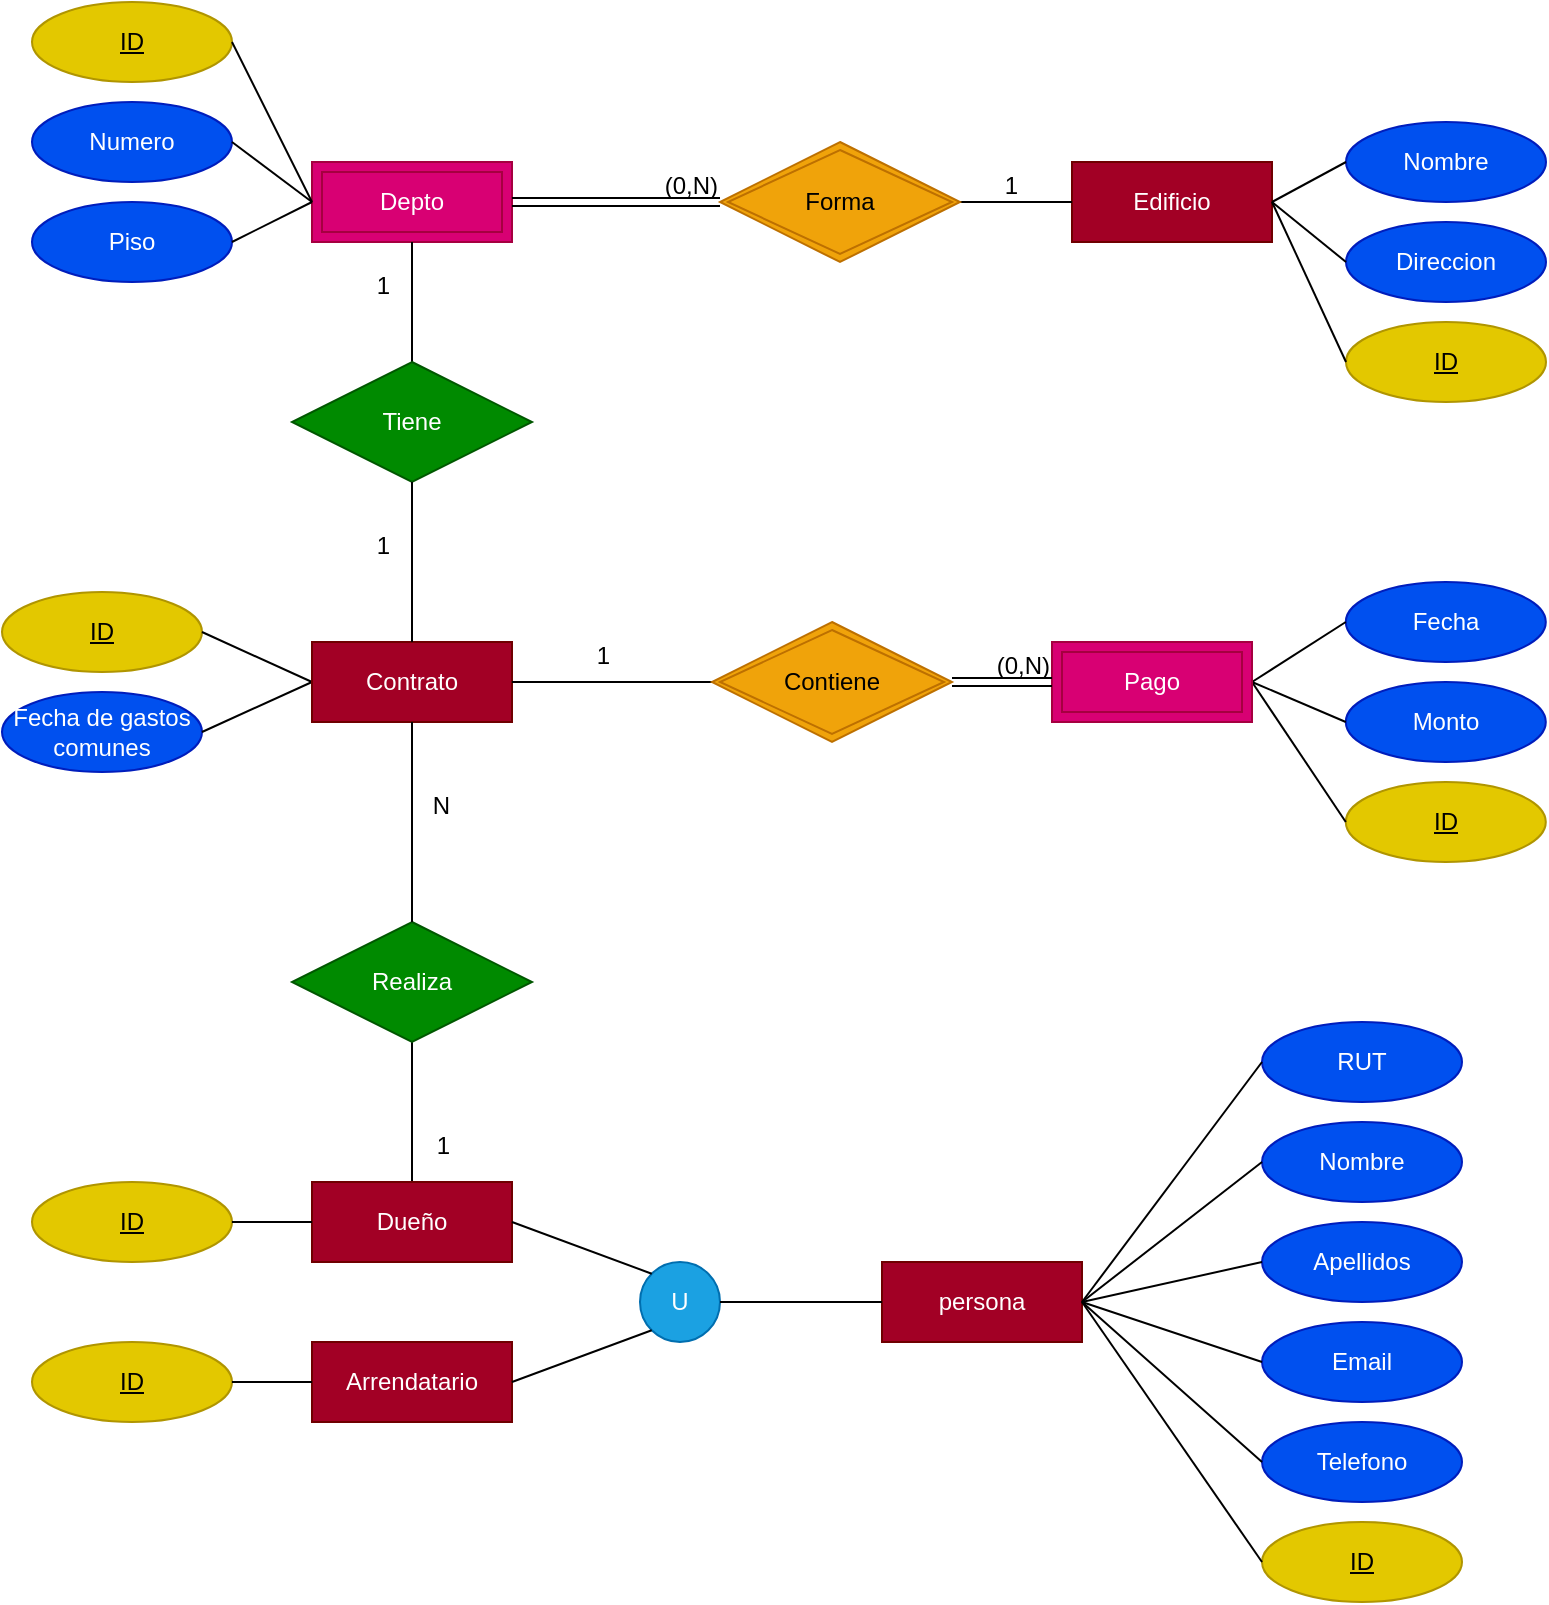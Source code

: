 <mxfile version="21.6.8" type="device">
  <diagram name="Página-1" id="DmiOHVu3LQXbUyQUYtL3">
    <mxGraphModel dx="1036" dy="1783" grid="1" gridSize="10" guides="1" tooltips="1" connect="1" arrows="1" fold="1" page="1" pageScale="1" pageWidth="827" pageHeight="1169" math="0" shadow="0">
      <root>
        <mxCell id="0" />
        <mxCell id="1" parent="0" />
        <mxCell id="bor69yFq9c3J55ucmxrl-1" value="Edificio" style="whiteSpace=wrap;html=1;align=center;fillColor=#a20025;fontColor=#ffffff;strokeColor=#6F0000;" parent="1" vertex="1">
          <mxGeometry x="590" y="70" width="100" height="40" as="geometry" />
        </mxCell>
        <mxCell id="bor69yFq9c3J55ucmxrl-2" value="persona" style="whiteSpace=wrap;html=1;align=center;fillColor=#a20025;fontColor=#ffffff;strokeColor=#6F0000;" parent="1" vertex="1">
          <mxGeometry x="495" y="620" width="100" height="40" as="geometry" />
        </mxCell>
        <mxCell id="bor69yFq9c3J55ucmxrl-3" value="Depto" style="shape=ext;margin=3;double=1;whiteSpace=wrap;html=1;align=center;fillColor=#d80073;fontColor=#ffffff;strokeColor=#A50040;" parent="1" vertex="1">
          <mxGeometry x="210" y="70" width="100" height="40" as="geometry" />
        </mxCell>
        <mxCell id="bor69yFq9c3J55ucmxrl-9" value="" style="endArrow=none;html=1;rounded=0;exitX=0;exitY=0.5;exitDx=0;exitDy=0;entryX=1;entryY=0.5;entryDx=0;entryDy=0;" parent="1" source="bor69yFq9c3J55ucmxrl-1" target="guPXbKK5zmQ87tC-HP42-5" edge="1">
          <mxGeometry relative="1" as="geometry">
            <mxPoint x="330" y="320" as="sourcePoint" />
            <mxPoint x="514" y="90" as="targetPoint" />
          </mxGeometry>
        </mxCell>
        <mxCell id="bor69yFq9c3J55ucmxrl-10" value="1" style="resizable=0;html=1;whiteSpace=wrap;align=right;verticalAlign=bottom;" parent="bor69yFq9c3J55ucmxrl-9" connectable="0" vertex="1">
          <mxGeometry x="1" relative="1" as="geometry">
            <mxPoint x="30" as="offset" />
          </mxGeometry>
        </mxCell>
        <mxCell id="bor69yFq9c3J55ucmxrl-13" value="" style="shape=link;html=1;rounded=0;exitX=1;exitY=0.5;exitDx=0;exitDy=0;entryX=0;entryY=0.5;entryDx=0;entryDy=0;" parent="1" source="bor69yFq9c3J55ucmxrl-3" target="guPXbKK5zmQ87tC-HP42-5" edge="1">
          <mxGeometry relative="1" as="geometry">
            <mxPoint x="330" y="320" as="sourcePoint" />
            <mxPoint x="394" y="90" as="targetPoint" />
          </mxGeometry>
        </mxCell>
        <mxCell id="bor69yFq9c3J55ucmxrl-14" value="(0,N)" style="resizable=0;html=1;whiteSpace=wrap;align=right;verticalAlign=bottom;" parent="bor69yFq9c3J55ucmxrl-13" connectable="0" vertex="1">
          <mxGeometry x="1" relative="1" as="geometry" />
        </mxCell>
        <mxCell id="bor69yFq9c3J55ucmxrl-16" value="" style="endArrow=none;html=1;rounded=0;exitX=0.5;exitY=1;exitDx=0;exitDy=0;entryX=0.5;entryY=0;entryDx=0;entryDy=0;" parent="1" source="bor69yFq9c3J55ucmxrl-3" target="4m-iscI3mFcmCV3gT1Eq-2" edge="1">
          <mxGeometry relative="1" as="geometry">
            <mxPoint x="600" y="100" as="sourcePoint" />
            <mxPoint x="260" y="170" as="targetPoint" />
          </mxGeometry>
        </mxCell>
        <mxCell id="bor69yFq9c3J55ucmxrl-17" value="1" style="resizable=0;html=1;whiteSpace=wrap;align=right;verticalAlign=bottom;" parent="bor69yFq9c3J55ucmxrl-16" connectable="0" vertex="1">
          <mxGeometry x="1" relative="1" as="geometry">
            <mxPoint x="-10" y="-30" as="offset" />
          </mxGeometry>
        </mxCell>
        <mxCell id="bor69yFq9c3J55ucmxrl-27" value="" style="endArrow=none;html=1;rounded=0;exitX=0.5;exitY=0;exitDx=0;exitDy=0;entryX=0.5;entryY=1;entryDx=0;entryDy=0;" parent="1" source="xxrO89_LfZ_OQnGle9vT-1" target="4m-iscI3mFcmCV3gT1Eq-4" edge="1">
          <mxGeometry relative="1" as="geometry">
            <mxPoint x="260" y="330" as="sourcePoint" />
            <mxPoint x="260" y="510" as="targetPoint" />
          </mxGeometry>
        </mxCell>
        <mxCell id="bor69yFq9c3J55ucmxrl-28" value="1" style="resizable=0;html=1;whiteSpace=wrap;align=right;verticalAlign=bottom;" parent="bor69yFq9c3J55ucmxrl-27" connectable="0" vertex="1">
          <mxGeometry x="1" relative="1" as="geometry">
            <mxPoint x="20" y="60" as="offset" />
          </mxGeometry>
        </mxCell>
        <mxCell id="bor69yFq9c3J55ucmxrl-32" value="Nombre" style="ellipse;whiteSpace=wrap;html=1;align=center;fillColor=#0050ef;fontColor=#ffffff;strokeColor=#001DBC;" parent="1" vertex="1">
          <mxGeometry x="727" y="50" width="100" height="40" as="geometry" />
        </mxCell>
        <mxCell id="bor69yFq9c3J55ucmxrl-33" value="Direccion" style="ellipse;whiteSpace=wrap;html=1;align=center;fillColor=#0050ef;fontColor=#ffffff;strokeColor=#001DBC;" parent="1" vertex="1">
          <mxGeometry x="727" y="100" width="100" height="40" as="geometry" />
        </mxCell>
        <mxCell id="bor69yFq9c3J55ucmxrl-35" value="Numero" style="ellipse;whiteSpace=wrap;html=1;align=center;fillColor=#0050ef;fontColor=#ffffff;strokeColor=#001DBC;" parent="1" vertex="1">
          <mxGeometry x="70" y="40" width="100" height="40" as="geometry" />
        </mxCell>
        <mxCell id="bor69yFq9c3J55ucmxrl-36" value="Piso" style="ellipse;whiteSpace=wrap;html=1;align=center;fillColor=#0050ef;fontColor=#ffffff;strokeColor=#001DBC;" parent="1" vertex="1">
          <mxGeometry x="70" y="90" width="100" height="40" as="geometry" />
        </mxCell>
        <mxCell id="bor69yFq9c3J55ucmxrl-38" value="" style="endArrow=none;html=1;rounded=0;exitX=1;exitY=0.5;exitDx=0;exitDy=0;entryX=0;entryY=0.5;entryDx=0;entryDy=0;" parent="1" source="bor69yFq9c3J55ucmxrl-35" target="bor69yFq9c3J55ucmxrl-3" edge="1">
          <mxGeometry relative="1" as="geometry">
            <mxPoint x="330" y="220" as="sourcePoint" />
            <mxPoint x="490" y="220" as="targetPoint" />
          </mxGeometry>
        </mxCell>
        <mxCell id="bor69yFq9c3J55ucmxrl-39" value="" style="endArrow=none;html=1;rounded=0;exitX=1;exitY=0.5;exitDx=0;exitDy=0;entryX=0;entryY=0.5;entryDx=0;entryDy=0;" parent="1" source="bor69yFq9c3J55ucmxrl-36" target="bor69yFq9c3J55ucmxrl-3" edge="1">
          <mxGeometry relative="1" as="geometry">
            <mxPoint x="190" y="70" as="sourcePoint" />
            <mxPoint x="220" y="100" as="targetPoint" />
          </mxGeometry>
        </mxCell>
        <mxCell id="bor69yFq9c3J55ucmxrl-41" value="" style="endArrow=none;html=1;rounded=0;exitX=0;exitY=0.5;exitDx=0;exitDy=0;entryX=1;entryY=0.5;entryDx=0;entryDy=0;" parent="1" source="bor69yFq9c3J55ucmxrl-32" target="bor69yFq9c3J55ucmxrl-1" edge="1">
          <mxGeometry relative="1" as="geometry">
            <mxPoint x="180" y="60" as="sourcePoint" />
            <mxPoint x="220" y="100" as="targetPoint" />
          </mxGeometry>
        </mxCell>
        <mxCell id="bor69yFq9c3J55ucmxrl-42" value="" style="endArrow=none;html=1;rounded=0;exitX=0;exitY=0.5;exitDx=0;exitDy=0;entryX=1;entryY=0.5;entryDx=0;entryDy=0;" parent="1" source="bor69yFq9c3J55ucmxrl-33" target="bor69yFq9c3J55ucmxrl-1" edge="1">
          <mxGeometry relative="1" as="geometry">
            <mxPoint x="737" y="70" as="sourcePoint" />
            <mxPoint x="700" y="100" as="targetPoint" />
          </mxGeometry>
        </mxCell>
        <mxCell id="bor69yFq9c3J55ucmxrl-43" value="Fecha de gastos comunes" style="ellipse;whiteSpace=wrap;html=1;align=center;fillColor=#0050ef;fontColor=#ffffff;strokeColor=#001DBC;" parent="1" vertex="1">
          <mxGeometry x="55" y="335" width="100" height="40" as="geometry" />
        </mxCell>
        <mxCell id="bor69yFq9c3J55ucmxrl-44" value="" style="endArrow=none;html=1;rounded=0;exitX=1;exitY=0.5;exitDx=0;exitDy=0;entryX=0;entryY=0.5;entryDx=0;entryDy=0;" parent="1" source="bor69yFq9c3J55ucmxrl-43" target="4m-iscI3mFcmCV3gT1Eq-1" edge="1">
          <mxGeometry relative="1" as="geometry">
            <mxPoint x="165" y="225" as="sourcePoint" />
            <mxPoint x="185" y="325" as="targetPoint" />
          </mxGeometry>
        </mxCell>
        <mxCell id="bor69yFq9c3J55ucmxrl-45" value="Fecha" style="ellipse;whiteSpace=wrap;html=1;align=center;fillColor=#0050ef;fontColor=#ffffff;strokeColor=#001DBC;" parent="1" vertex="1">
          <mxGeometry x="726.9" y="280" width="100" height="40" as="geometry" />
        </mxCell>
        <mxCell id="bor69yFq9c3J55ucmxrl-46" value="Monto" style="ellipse;whiteSpace=wrap;html=1;align=center;fillColor=#0050ef;fontColor=#ffffff;strokeColor=#001DBC;" parent="1" vertex="1">
          <mxGeometry x="726.9" y="330" width="100" height="40" as="geometry" />
        </mxCell>
        <mxCell id="bor69yFq9c3J55ucmxrl-47" value="" style="endArrow=none;html=1;rounded=0;exitX=0;exitY=0.5;exitDx=0;exitDy=0;entryX=1;entryY=0.5;entryDx=0;entryDy=0;" parent="1" source="bor69yFq9c3J55ucmxrl-45" target="guPXbKK5zmQ87tC-HP42-1" edge="1">
          <mxGeometry relative="1" as="geometry">
            <mxPoint x="923.9" y="180" as="sourcePoint" />
            <mxPoint x="690.9" y="330" as="targetPoint" />
          </mxGeometry>
        </mxCell>
        <mxCell id="bor69yFq9c3J55ucmxrl-48" value="" style="endArrow=none;html=1;rounded=0;exitX=0;exitY=0.5;exitDx=0;exitDy=0;entryX=1;entryY=0.5;entryDx=0;entryDy=0;" parent="1" source="bor69yFq9c3J55ucmxrl-46" target="guPXbKK5zmQ87tC-HP42-1" edge="1">
          <mxGeometry relative="1" as="geometry">
            <mxPoint x="726.9" y="310" as="sourcePoint" />
            <mxPoint x="520" y="180" as="targetPoint" />
          </mxGeometry>
        </mxCell>
        <mxCell id="bor69yFq9c3J55ucmxrl-49" value="RUT" style="ellipse;whiteSpace=wrap;html=1;align=center;fillColor=#0050ef;fontColor=#ffffff;strokeColor=#001DBC;" parent="1" vertex="1">
          <mxGeometry x="685" y="500" width="100" height="40" as="geometry" />
        </mxCell>
        <mxCell id="bor69yFq9c3J55ucmxrl-50" value="Nombre" style="ellipse;whiteSpace=wrap;html=1;align=center;fillColor=#0050ef;fontColor=#ffffff;strokeColor=#001DBC;" parent="1" vertex="1">
          <mxGeometry x="685" y="550" width="100" height="40" as="geometry" />
        </mxCell>
        <mxCell id="bor69yFq9c3J55ucmxrl-51" value="Apellidos" style="ellipse;whiteSpace=wrap;html=1;align=center;fillColor=#0050ef;fontColor=#ffffff;strokeColor=#001DBC;" parent="1" vertex="1">
          <mxGeometry x="685" y="600" width="100" height="40" as="geometry" />
        </mxCell>
        <mxCell id="bor69yFq9c3J55ucmxrl-52" value="Email" style="ellipse;whiteSpace=wrap;html=1;align=center;fillColor=#0050ef;fontColor=#ffffff;strokeColor=#001DBC;" parent="1" vertex="1">
          <mxGeometry x="685" y="650" width="100" height="40" as="geometry" />
        </mxCell>
        <mxCell id="bor69yFq9c3J55ucmxrl-53" value="Telefono" style="ellipse;whiteSpace=wrap;html=1;align=center;fillColor=#0050ef;fontColor=#ffffff;strokeColor=#001DBC;" parent="1" vertex="1">
          <mxGeometry x="685" y="700" width="100" height="40" as="geometry" />
        </mxCell>
        <mxCell id="bor69yFq9c3J55ucmxrl-54" value="" style="endArrow=none;html=1;rounded=0;exitX=1;exitY=0.5;exitDx=0;exitDy=0;entryX=0;entryY=0.5;entryDx=0;entryDy=0;" parent="1" source="bor69yFq9c3J55ucmxrl-2" target="bor69yFq9c3J55ucmxrl-49" edge="1">
          <mxGeometry relative="1" as="geometry">
            <mxPoint x="875" y="430" as="sourcePoint" />
            <mxPoint x="839" y="400" as="targetPoint" />
          </mxGeometry>
        </mxCell>
        <mxCell id="bor69yFq9c3J55ucmxrl-55" value="" style="endArrow=none;html=1;rounded=0;exitX=1;exitY=0.5;exitDx=0;exitDy=0;entryX=0;entryY=0.5;entryDx=0;entryDy=0;" parent="1" source="bor69yFq9c3J55ucmxrl-2" target="bor69yFq9c3J55ucmxrl-50" edge="1">
          <mxGeometry relative="1" as="geometry">
            <mxPoint x="885" y="440" as="sourcePoint" />
            <mxPoint x="625" y="470" as="targetPoint" />
          </mxGeometry>
        </mxCell>
        <mxCell id="bor69yFq9c3J55ucmxrl-56" value="" style="endArrow=none;html=1;rounded=0;exitX=1;exitY=0.5;exitDx=0;exitDy=0;entryX=0;entryY=0.5;entryDx=0;entryDy=0;" parent="1" source="bor69yFq9c3J55ucmxrl-2" target="bor69yFq9c3J55ucmxrl-51" edge="1">
          <mxGeometry relative="1" as="geometry">
            <mxPoint x="895" y="450" as="sourcePoint" />
            <mxPoint x="859" y="420" as="targetPoint" />
          </mxGeometry>
        </mxCell>
        <mxCell id="bor69yFq9c3J55ucmxrl-57" value="" style="endArrow=none;html=1;rounded=0;exitX=0;exitY=0.5;exitDx=0;exitDy=0;entryX=1;entryY=0.5;entryDx=0;entryDy=0;" parent="1" source="bor69yFq9c3J55ucmxrl-52" target="bor69yFq9c3J55ucmxrl-2" edge="1">
          <mxGeometry relative="1" as="geometry">
            <mxPoint x="905" y="460" as="sourcePoint" />
            <mxPoint x="869" y="430" as="targetPoint" />
          </mxGeometry>
        </mxCell>
        <mxCell id="bor69yFq9c3J55ucmxrl-59" value="" style="endArrow=none;html=1;rounded=0;exitX=0;exitY=0.5;exitDx=0;exitDy=0;entryX=1;entryY=0.5;entryDx=0;entryDy=0;" parent="1" source="bor69yFq9c3J55ucmxrl-53" target="bor69yFq9c3J55ucmxrl-2" edge="1">
          <mxGeometry relative="1" as="geometry">
            <mxPoint x="925" y="480" as="sourcePoint" />
            <mxPoint x="889" y="450" as="targetPoint" />
          </mxGeometry>
        </mxCell>
        <mxCell id="bor69yFq9c3J55ucmxrl-62" value="ID" style="ellipse;whiteSpace=wrap;html=1;align=center;fontStyle=4;fillColor=#e3c800;fontColor=#000000;strokeColor=#B09500;" parent="1" vertex="1">
          <mxGeometry x="70" y="-10" width="100" height="40" as="geometry" />
        </mxCell>
        <mxCell id="bor69yFq9c3J55ucmxrl-67" value="" style="endArrow=none;html=1;rounded=0;exitX=1;exitY=0.5;exitDx=0;exitDy=0;entryX=0;entryY=0.5;entryDx=0;entryDy=0;" parent="1" source="bor69yFq9c3J55ucmxrl-62" target="bor69yFq9c3J55ucmxrl-3" edge="1">
          <mxGeometry relative="1" as="geometry">
            <mxPoint x="180" y="70" as="sourcePoint" />
            <mxPoint x="190" y="90" as="targetPoint" />
          </mxGeometry>
        </mxCell>
        <mxCell id="bor69yFq9c3J55ucmxrl-68" value="ID" style="ellipse;whiteSpace=wrap;html=1;align=center;fontStyle=4;fillColor=#e3c800;fontColor=#000000;strokeColor=#B09500;" parent="1" vertex="1">
          <mxGeometry x="55" y="285" width="100" height="40" as="geometry" />
        </mxCell>
        <mxCell id="bor69yFq9c3J55ucmxrl-69" value="" style="endArrow=none;html=1;rounded=0;exitX=1;exitY=0.5;exitDx=0;exitDy=0;entryX=0;entryY=0.5;entryDx=0;entryDy=0;" parent="1" source="bor69yFq9c3J55ucmxrl-68" target="4m-iscI3mFcmCV3gT1Eq-1" edge="1">
          <mxGeometry relative="1" as="geometry">
            <mxPoint x="165" y="365" as="sourcePoint" />
            <mxPoint x="185" y="325" as="targetPoint" />
          </mxGeometry>
        </mxCell>
        <mxCell id="bor69yFq9c3J55ucmxrl-70" value="ID" style="ellipse;whiteSpace=wrap;html=1;align=center;fontStyle=4;fillColor=#e3c800;fontColor=#000000;strokeColor=#B09500;" parent="1" vertex="1">
          <mxGeometry x="685" y="750" width="100" height="40" as="geometry" />
        </mxCell>
        <mxCell id="bor69yFq9c3J55ucmxrl-71" value="" style="endArrow=none;html=1;rounded=0;exitX=1;exitY=0.5;exitDx=0;exitDy=0;entryX=0;entryY=0.5;entryDx=0;entryDy=0;" parent="1" source="bor69yFq9c3J55ucmxrl-2" target="bor69yFq9c3J55ucmxrl-70" edge="1">
          <mxGeometry relative="1" as="geometry">
            <mxPoint x="779" y="760" as="sourcePoint" />
            <mxPoint x="809" y="780" as="targetPoint" />
          </mxGeometry>
        </mxCell>
        <mxCell id="bor69yFq9c3J55ucmxrl-72" value="ID" style="ellipse;whiteSpace=wrap;html=1;align=center;fontStyle=4;fillColor=#e3c800;fontColor=#000000;strokeColor=#B09500;" parent="1" vertex="1">
          <mxGeometry x="726.9" y="380" width="100" height="40" as="geometry" />
        </mxCell>
        <mxCell id="bor69yFq9c3J55ucmxrl-73" value="" style="endArrow=none;html=1;rounded=0;exitX=0;exitY=0.5;exitDx=0;exitDy=0;entryX=1;entryY=0.5;entryDx=0;entryDy=0;" parent="1" source="bor69yFq9c3J55ucmxrl-72" target="guPXbKK5zmQ87tC-HP42-1" edge="1">
          <mxGeometry relative="1" as="geometry">
            <mxPoint x="956.9" y="490" as="sourcePoint" />
            <mxPoint x="690.9" y="330" as="targetPoint" />
          </mxGeometry>
        </mxCell>
        <mxCell id="bor69yFq9c3J55ucmxrl-74" value="ID" style="ellipse;whiteSpace=wrap;html=1;align=center;fontStyle=4;fillColor=#e3c800;fontColor=#000000;strokeColor=#B09500;" parent="1" vertex="1">
          <mxGeometry x="727" y="150" width="100" height="40" as="geometry" />
        </mxCell>
        <mxCell id="bor69yFq9c3J55ucmxrl-75" value="" style="endArrow=none;html=1;rounded=0;exitX=1;exitY=0.5;exitDx=0;exitDy=0;entryX=0;entryY=0.5;entryDx=0;entryDy=0;" parent="1" source="bor69yFq9c3J55ucmxrl-1" target="bor69yFq9c3J55ucmxrl-74" edge="1">
          <mxGeometry relative="1" as="geometry">
            <mxPoint x="797" y="280" as="sourcePoint" />
            <mxPoint x="827" y="300" as="targetPoint" />
          </mxGeometry>
        </mxCell>
        <mxCell id="xxrO89_LfZ_OQnGle9vT-1" value="Dueño" style="whiteSpace=wrap;html=1;align=center;fillColor=#a20025;fontColor=#ffffff;strokeColor=#6F0000;" parent="1" vertex="1">
          <mxGeometry x="210" y="580" width="100" height="40" as="geometry" />
        </mxCell>
        <mxCell id="xxrO89_LfZ_OQnGle9vT-2" value="ID" style="ellipse;whiteSpace=wrap;html=1;align=center;fontStyle=4;fillColor=#e3c800;fontColor=#000000;strokeColor=#B09500;" parent="1" vertex="1">
          <mxGeometry x="70" y="580" width="100" height="40" as="geometry" />
        </mxCell>
        <mxCell id="xxrO89_LfZ_OQnGle9vT-3" value="" style="endArrow=none;html=1;rounded=0;exitX=1;exitY=0.5;exitDx=0;exitDy=0;entryX=0;entryY=0.5;entryDx=0;entryDy=0;" parent="1" source="xxrO89_LfZ_OQnGle9vT-2" target="xxrO89_LfZ_OQnGle9vT-1" edge="1">
          <mxGeometry relative="1" as="geometry">
            <mxPoint x="180" y="470" as="sourcePoint" />
            <mxPoint x="210" y="440" as="targetPoint" />
          </mxGeometry>
        </mxCell>
        <mxCell id="xxrO89_LfZ_OQnGle9vT-5" value="U" style="ellipse;whiteSpace=wrap;html=1;align=center;fillColor=#1ba1e2;fontColor=#ffffff;strokeColor=#006EAF;" parent="1" vertex="1">
          <mxGeometry x="374" y="620" width="40" height="40" as="geometry" />
        </mxCell>
        <mxCell id="xxrO89_LfZ_OQnGle9vT-6" value="" style="endArrow=none;html=1;rounded=0;exitX=1;exitY=0.5;exitDx=0;exitDy=0;entryX=0;entryY=0;entryDx=0;entryDy=0;" parent="1" source="xxrO89_LfZ_OQnGle9vT-1" target="xxrO89_LfZ_OQnGle9vT-5" edge="1">
          <mxGeometry width="50" height="50" relative="1" as="geometry">
            <mxPoint x="390" y="570" as="sourcePoint" />
            <mxPoint x="440" y="520" as="targetPoint" />
          </mxGeometry>
        </mxCell>
        <mxCell id="xxrO89_LfZ_OQnGle9vT-7" value="" style="endArrow=none;html=1;rounded=0;exitX=0;exitY=0.5;exitDx=0;exitDy=0;entryX=1;entryY=0.5;entryDx=0;entryDy=0;" parent="1" source="bor69yFq9c3J55ucmxrl-2" target="xxrO89_LfZ_OQnGle9vT-5" edge="1">
          <mxGeometry width="50" height="50" relative="1" as="geometry">
            <mxPoint x="320" y="610" as="sourcePoint" />
            <mxPoint x="440" y="520" as="targetPoint" />
          </mxGeometry>
        </mxCell>
        <mxCell id="xxrO89_LfZ_OQnGle9vT-8" value="Arrendatario" style="whiteSpace=wrap;html=1;align=center;fillColor=#a20025;fontColor=#ffffff;strokeColor=#6F0000;" parent="1" vertex="1">
          <mxGeometry x="210" y="660" width="100" height="40" as="geometry" />
        </mxCell>
        <mxCell id="xxrO89_LfZ_OQnGle9vT-10" value="" style="endArrow=none;html=1;rounded=0;exitX=1;exitY=0.5;exitDx=0;exitDy=0;entryX=0;entryY=1;entryDx=0;entryDy=0;" parent="1" source="xxrO89_LfZ_OQnGle9vT-8" target="xxrO89_LfZ_OQnGle9vT-5" edge="1">
          <mxGeometry width="50" height="50" relative="1" as="geometry">
            <mxPoint x="320" y="610" as="sourcePoint" />
            <mxPoint x="340" y="670" as="targetPoint" />
          </mxGeometry>
        </mxCell>
        <mxCell id="xxrO89_LfZ_OQnGle9vT-11" value="ID" style="ellipse;whiteSpace=wrap;html=1;align=center;fontStyle=4;fillColor=#e3c800;fontColor=#000000;strokeColor=#B09500;" parent="1" vertex="1">
          <mxGeometry x="70" y="660" width="100" height="40" as="geometry" />
        </mxCell>
        <mxCell id="xxrO89_LfZ_OQnGle9vT-12" value="" style="endArrow=none;html=1;rounded=0;exitX=0;exitY=0.5;exitDx=0;exitDy=0;entryX=1;entryY=0.5;entryDx=0;entryDy=0;" parent="1" source="xxrO89_LfZ_OQnGle9vT-8" target="xxrO89_LfZ_OQnGle9vT-11" edge="1">
          <mxGeometry width="50" height="50" relative="1" as="geometry">
            <mxPoint x="320" y="690" as="sourcePoint" />
            <mxPoint x="410" y="624" as="targetPoint" />
          </mxGeometry>
        </mxCell>
        <mxCell id="4m-iscI3mFcmCV3gT1Eq-1" value="Contrato" style="whiteSpace=wrap;html=1;align=center;fillColor=#a20025;fontColor=#ffffff;strokeColor=#6F0000;" parent="1" vertex="1">
          <mxGeometry x="210.0" y="310" width="100" height="40" as="geometry" />
        </mxCell>
        <mxCell id="4m-iscI3mFcmCV3gT1Eq-2" value="Tiene" style="shape=rhombus;perimeter=rhombusPerimeter;whiteSpace=wrap;html=1;align=center;fillColor=#008a00;fontColor=#ffffff;strokeColor=#005700;" parent="1" vertex="1">
          <mxGeometry x="200" y="170" width="120" height="60" as="geometry" />
        </mxCell>
        <mxCell id="4m-iscI3mFcmCV3gT1Eq-4" value="Realiza" style="shape=rhombus;perimeter=rhombusPerimeter;whiteSpace=wrap;html=1;align=center;fillColor=#008a00;fontColor=#ffffff;strokeColor=#005700;" parent="1" vertex="1">
          <mxGeometry x="200" y="450" width="120" height="60" as="geometry" />
        </mxCell>
        <mxCell id="4m-iscI3mFcmCV3gT1Eq-5" value="" style="endArrow=none;html=1;rounded=0;exitX=0.5;exitY=0;exitDx=0;exitDy=0;entryX=0.5;entryY=1;entryDx=0;entryDy=0;" parent="1" source="4m-iscI3mFcmCV3gT1Eq-4" target="4m-iscI3mFcmCV3gT1Eq-1" edge="1">
          <mxGeometry relative="1" as="geometry">
            <mxPoint x="270" y="590" as="sourcePoint" />
            <mxPoint x="270" y="520" as="targetPoint" />
          </mxGeometry>
        </mxCell>
        <mxCell id="4m-iscI3mFcmCV3gT1Eq-6" value="N" style="resizable=0;html=1;whiteSpace=wrap;align=right;verticalAlign=bottom;" parent="4m-iscI3mFcmCV3gT1Eq-5" connectable="0" vertex="1">
          <mxGeometry x="1" relative="1" as="geometry">
            <mxPoint x="20" y="50" as="offset" />
          </mxGeometry>
        </mxCell>
        <mxCell id="4m-iscI3mFcmCV3gT1Eq-7" value="" style="endArrow=none;html=1;rounded=0;exitX=0.5;exitY=0;exitDx=0;exitDy=0;entryX=0.5;entryY=1;entryDx=0;entryDy=0;" parent="1" source="4m-iscI3mFcmCV3gT1Eq-1" target="4m-iscI3mFcmCV3gT1Eq-2" edge="1">
          <mxGeometry relative="1" as="geometry">
            <mxPoint x="280" y="600" as="sourcePoint" />
            <mxPoint x="280" y="530" as="targetPoint" />
          </mxGeometry>
        </mxCell>
        <mxCell id="4m-iscI3mFcmCV3gT1Eq-8" value="1" style="resizable=0;html=1;whiteSpace=wrap;align=right;verticalAlign=bottom;" parent="4m-iscI3mFcmCV3gT1Eq-7" connectable="0" vertex="1">
          <mxGeometry x="1" relative="1" as="geometry">
            <mxPoint x="-10" y="40" as="offset" />
          </mxGeometry>
        </mxCell>
        <mxCell id="4m-iscI3mFcmCV3gT1Eq-9" value="" style="endArrow=none;html=1;rounded=0;exitX=0;exitY=0.5;exitDx=0;exitDy=0;entryX=1;entryY=0.5;entryDx=0;entryDy=0;" parent="1" source="guPXbKK5zmQ87tC-HP42-6" target="4m-iscI3mFcmCV3gT1Eq-1" edge="1">
          <mxGeometry relative="1" as="geometry">
            <mxPoint x="400" y="330" as="sourcePoint" />
            <mxPoint x="290" y="540" as="targetPoint" />
          </mxGeometry>
        </mxCell>
        <mxCell id="4m-iscI3mFcmCV3gT1Eq-10" value="1" style="resizable=0;html=1;whiteSpace=wrap;align=right;verticalAlign=bottom;" parent="4m-iscI3mFcmCV3gT1Eq-9" connectable="0" vertex="1">
          <mxGeometry x="1" relative="1" as="geometry">
            <mxPoint x="50" y="-5" as="offset" />
          </mxGeometry>
        </mxCell>
        <mxCell id="guPXbKK5zmQ87tC-HP42-1" value="Pago" style="shape=ext;margin=3;double=1;whiteSpace=wrap;html=1;align=center;fillColor=#d80073;fontColor=#ffffff;strokeColor=#A50040;" parent="1" vertex="1">
          <mxGeometry x="580" y="310" width="100" height="40" as="geometry" />
        </mxCell>
        <mxCell id="guPXbKK5zmQ87tC-HP42-3" value="" style="shape=link;html=1;rounded=0;entryX=0;entryY=0.5;entryDx=0;entryDy=0;exitX=1;exitY=0.5;exitDx=0;exitDy=0;" parent="1" source="guPXbKK5zmQ87tC-HP42-6" target="guPXbKK5zmQ87tC-HP42-1" edge="1">
          <mxGeometry relative="1" as="geometry">
            <mxPoint x="540" y="440" as="sourcePoint" />
            <mxPoint x="498" y="220" as="targetPoint" />
          </mxGeometry>
        </mxCell>
        <mxCell id="guPXbKK5zmQ87tC-HP42-4" value="(0,N)" style="resizable=0;html=1;whiteSpace=wrap;align=right;verticalAlign=bottom;" parent="guPXbKK5zmQ87tC-HP42-3" connectable="0" vertex="1">
          <mxGeometry x="1" relative="1" as="geometry" />
        </mxCell>
        <mxCell id="guPXbKK5zmQ87tC-HP42-5" value="Forma" style="shape=rhombus;double=1;perimeter=rhombusPerimeter;whiteSpace=wrap;html=1;align=center;fillColor=#f0a30a;fontColor=#000000;strokeColor=#BD7000;" parent="1" vertex="1">
          <mxGeometry x="414" y="60" width="120" height="60" as="geometry" />
        </mxCell>
        <mxCell id="guPXbKK5zmQ87tC-HP42-6" value="Contiene" style="shape=rhombus;double=1;perimeter=rhombusPerimeter;whiteSpace=wrap;html=1;align=center;fillColor=#f0a30a;fontColor=#000000;strokeColor=#BD7000;" parent="1" vertex="1">
          <mxGeometry x="410" y="300" width="120" height="60" as="geometry" />
        </mxCell>
      </root>
    </mxGraphModel>
  </diagram>
</mxfile>
